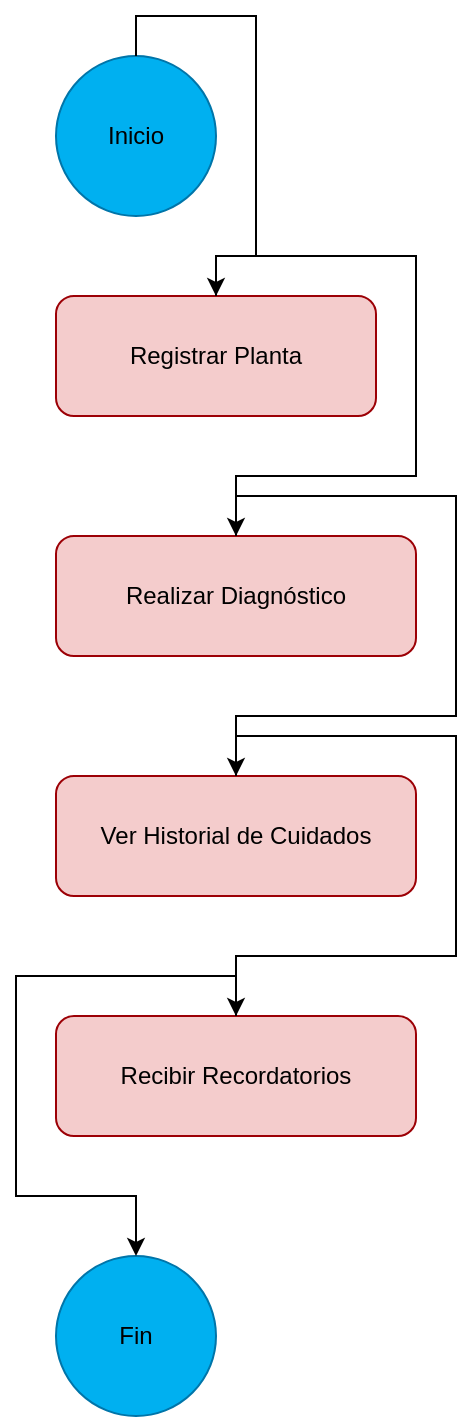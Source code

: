 <mxfile>
  <diagram name="Diagrama de Actividades - Cuidado de Nochebuenas">
    <mxGraphModel dx="1223" dy="898" grid="1" gridSize="10" guides="1" tooltips="1" connect="1" arrows="1" fold="1" page="1" pageScale="1" pageWidth="827" pageHeight="1169" math="0" shadow="0">
      <root>
        <mxCell id="0" />
        <mxCell id="1" parent="0" />
        <mxCell id="2" value="Inicio" style="ellipse;whiteSpace=wrap;html=1;aspect=fixed;rounded=1;fillColor=#00B0F0;strokeColor=#0075A9;" vertex="1" connectable="0" parent="1">
          <mxGeometry x="100" y="40" width="80" height="80" as="geometry" />
        </mxCell>
        <mxCell id="3" value="Registrar Planta" style="rounded=1;whiteSpace=wrap;html=1;fillColor=#F4CCCC;strokeColor=#9C0006;" vertex="1" connectable="0" parent="1">
          <mxGeometry x="100" y="160" width="160" height="60" as="geometry" />
        </mxCell>
        <mxCell id="4" value="Realizar Diagnóstico" style="rounded=1;whiteSpace=wrap;html=1;fillColor=#F4CCCC;strokeColor=#9C0006;" vertex="1" connectable="0" parent="1">
          <mxGeometry x="100" y="280" width="180" height="60" as="geometry" />
        </mxCell>
        <mxCell id="5" value="Ver Historial de Cuidados" style="rounded=1;whiteSpace=wrap;html=1;fillColor=#F4CCCC;strokeColor=#9C0006;" vertex="1" connectable="0" parent="1">
          <mxGeometry x="100" y="400" width="180" height="60" as="geometry" />
        </mxCell>
        <mxCell id="6" value="Recibir Recordatorios" style="rounded=1;whiteSpace=wrap;html=1;fillColor=#F4CCCC;strokeColor=#9C0006;" vertex="1" connectable="0" parent="1">
          <mxGeometry x="100" y="520" width="180" height="60" as="geometry" />
        </mxCell>
        <mxCell id="7" value="Fin" style="ellipse;whiteSpace=wrap;html=1;aspect=fixed;rounded=1;fillColor=#00B0F0;strokeColor=#0075A9;" vertex="1" connectable="0" parent="1">
          <mxGeometry x="100" y="640" width="80" height="80" as="geometry" />
        </mxCell>
        <mxCell id="8" style="edgeStyle=orthogonalEdgeStyle;rounded=0;orthogonalLoop=1;jettySize=auto;html=1;exitX=0.5;exitY=0;exitDx=0;exitDy=0" edge="1" parent="1" source="2" target="3">
          <mxGeometry relative="1" as="geometry" />
        </mxCell>
        <mxCell id="9" style="edgeStyle=orthogonalEdgeStyle;rounded=0;orthogonalLoop=1;jettySize=auto;html=1;exitX=0.5;exitY=0;exitDx=0;exitDy=0" edge="1" parent="1" source="3" target="4">
          <mxGeometry relative="1" as="geometry" />
        </mxCell>
        <mxCell id="10" style="edgeStyle=orthogonalEdgeStyle;rounded=0;orthogonalLoop=1;jettySize=auto;html=1;exitX=0.5;exitY=0;exitDx=0;exitDy=0" edge="1" parent="1" source="4" target="5">
          <mxGeometry relative="1" as="geometry" />
        </mxCell>
        <mxCell id="11" style="edgeStyle=orthogonalEdgeStyle;rounded=0;orthogonalLoop=1;jettySize=auto;html=1;exitX=0.5;exitY=0;exitDx=0;exitDy=0" edge="1" parent="1" source="5" target="6">
          <mxGeometry relative="1" as="geometry" />
        </mxCell>
        <mxCell id="12" style="edgeStyle=orthogonalEdgeStyle;rounded=0;orthogonalLoop=1;jettySize=auto;html=1;exitX=0.5;exitY=0;exitDx=0;exitDy=0" edge="1" parent="1" source="6" target="7">
          <mxGeometry relative="1" as="geometry" />
        </mxCell>
      </root>
    </mxGraphModel>
  </diagram>
</mxfile>

